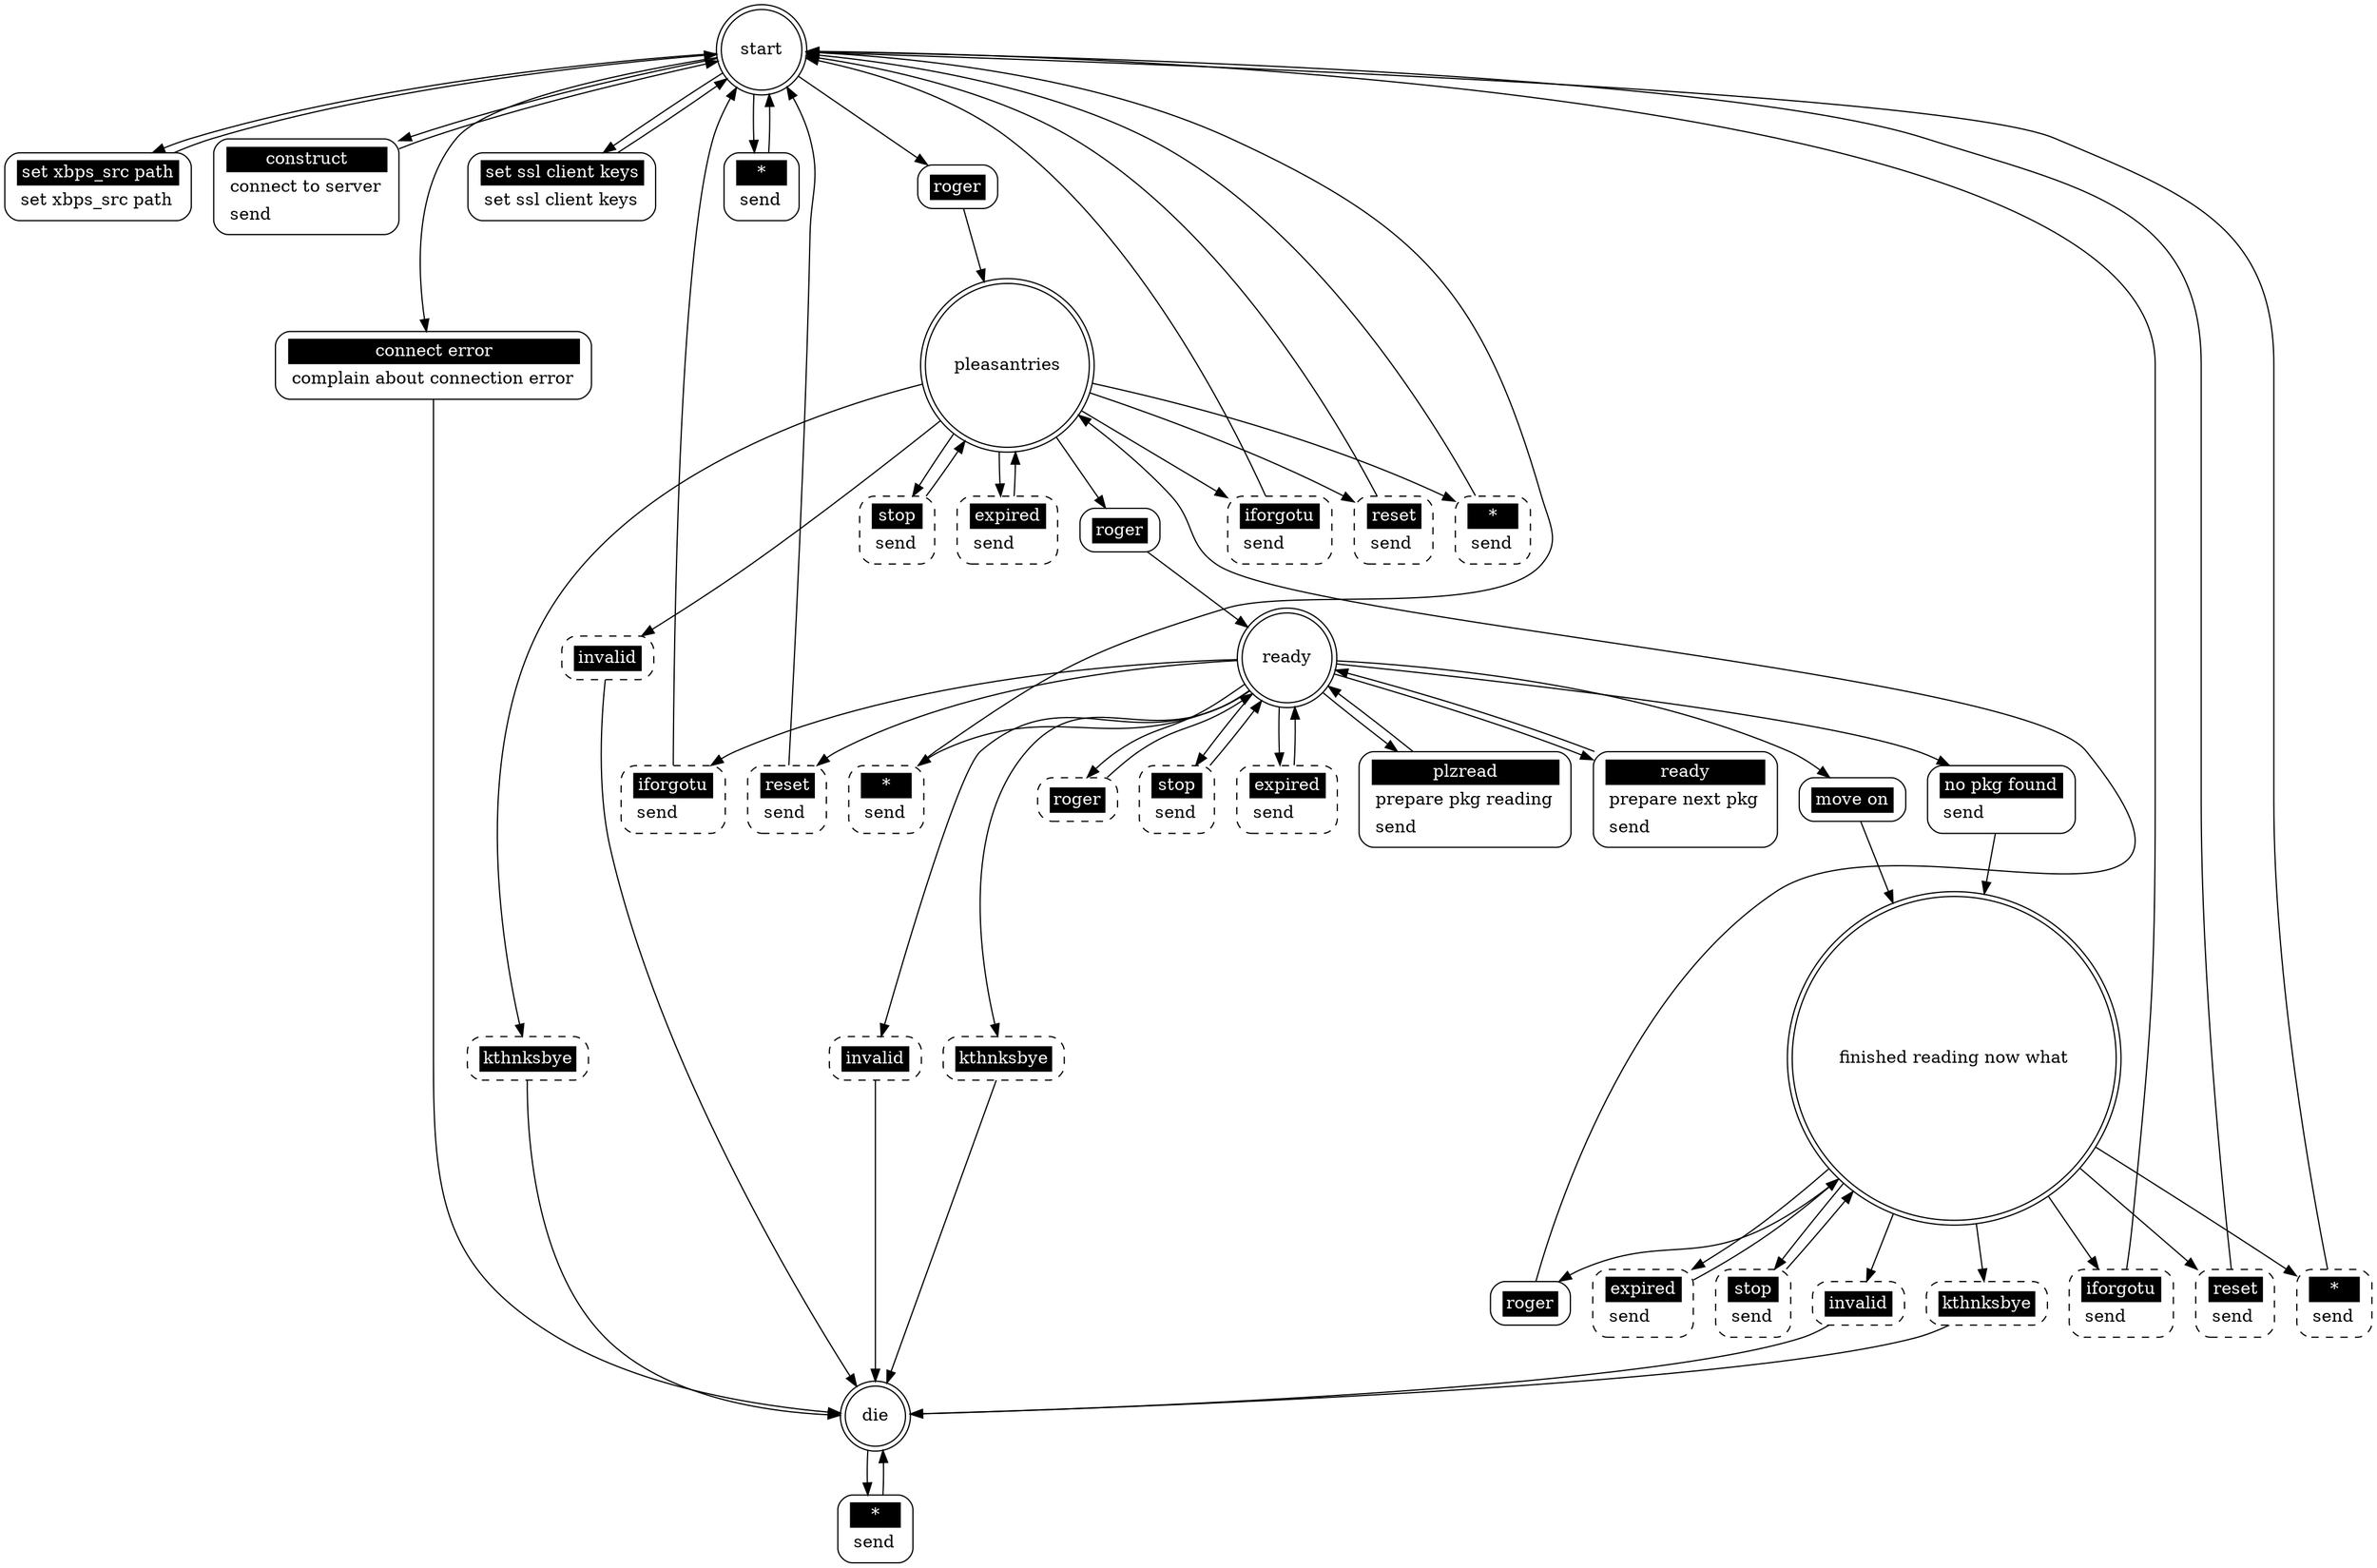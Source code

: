 ## Automatically generated from pkgimport_client.xml by gsl
digraph "pkgimport_client" {

 "start" [shape = "doublecircle"];
 "start set xbps_src path" [shape = "Mrecord" style = solid label = <<table border="0" cellborder="0" cellpadding="3" bgcolor="white"><tr><td bgcolor="black" align="center" colspan="2"><font color="white">set xbps_src path</font></td></tr><tr><td align="left" port="r3">set xbps_src path</td></tr></table>>];
 "start" -> "start set xbps_src path";
 "start set xbps_src path" -> "start";
 "start construct" [shape = "Mrecord" style = solid label = <<table border="0" cellborder="0" cellpadding="3" bgcolor="white"><tr><td bgcolor="black" align="center" colspan="2"><font color="white">construct</font></td></tr><tr><td align="left" port="r3">connect to server</td></tr><tr><td align="left" port="r3">send</td></tr></table>>];
 "start" -> "start construct";
 "start construct" -> "start";
 "start roger" [shape = "Mrecord" style = solid label = <<table border="0" cellborder="0" cellpadding="3" bgcolor="white"><tr><td bgcolor="black" align="center" colspan="2"><font color="white">roger</font></td></tr></table>>];
 "start" -> "start roger";
 "start roger" -> "pleasantries";
 "start set ssl client keys" [shape = "Mrecord" style = solid label = <<table border="0" cellborder="0" cellpadding="3" bgcolor="white"><tr><td bgcolor="black" align="center" colspan="2"><font color="white">set ssl client keys</font></td></tr><tr><td align="left" port="r3">set ssl client keys</td></tr></table>>];
 "start" -> "start set ssl client keys";
 "start set ssl client keys" -> "start";
 "start connect error" [shape = "Mrecord" style = solid label = <<table border="0" cellborder="0" cellpadding="3" bgcolor="white"><tr><td bgcolor="black" align="center" colspan="2"><font color="white">connect error</font></td></tr><tr><td align="left" port="r3">complain about connection error</td></tr></table>>];
 "start" -> "start connect error";
 "start connect error" -> "die";
 "start *" [shape = "Mrecord" style = solid label = <<table border="0" cellborder="0" cellpadding="3" bgcolor="white"><tr><td bgcolor="black" align="center" colspan="2"><font color="white">*</font></td></tr><tr><td align="left" port="r3">send</td></tr></table>>];
 "start" -> "start *";
 "start *" -> "start";

 "pleasantries" [shape = "doublecircle"];
 "pleasantries invalid" [shape = "Mrecord" style = dashed label = <<table border="0" cellborder="0" cellpadding="3" bgcolor="white"><tr><td bgcolor="black" align="center" colspan="2"><font color="white">invalid</font></td></tr></table>>];
 "pleasantries" -> "pleasantries invalid";
 "pleasantries invalid" -> "die";
 "pleasantries iforgotu" [shape = "Mrecord" style = dashed label = <<table border="0" cellborder="0" cellpadding="3" bgcolor="white"><tr><td bgcolor="black" align="center" colspan="2"><font color="white">iforgotu</font></td></tr><tr><td align="left" port="r3">send</td></tr></table>>];
 "pleasantries" -> "pleasantries iforgotu";
 "pleasantries iforgotu" -> "start";
 "pleasantries reset" [shape = "Mrecord" style = dashed label = <<table border="0" cellborder="0" cellpadding="3" bgcolor="white"><tr><td bgcolor="black" align="center" colspan="2"><font color="white">reset</font></td></tr><tr><td align="left" port="r3">send</td></tr></table>>];
 "pleasantries" -> "pleasantries reset";
 "pleasantries reset" -> "start";
 "pleasantries stop" [shape = "Mrecord" style = dashed label = <<table border="0" cellborder="0" cellpadding="3" bgcolor="white"><tr><td bgcolor="black" align="center" colspan="2"><font color="white">stop</font></td></tr><tr><td align="left" port="r3">send</td></tr></table>>];
 "pleasantries" -> "pleasantries stop";
 "pleasantries stop" -> "pleasantries";
 "pleasantries kthnksbye" [shape = "Mrecord" style = dashed label = <<table border="0" cellborder="0" cellpadding="3" bgcolor="white"><tr><td bgcolor="black" align="center" colspan="2"><font color="white">kthnksbye</font></td></tr></table>>];
 "pleasantries" -> "pleasantries kthnksbye";
 "pleasantries kthnksbye" -> "die";
 "pleasantries expired" [shape = "Mrecord" style = dashed label = <<table border="0" cellborder="0" cellpadding="3" bgcolor="white"><tr><td bgcolor="black" align="center" colspan="2"><font color="white">expired</font></td></tr><tr><td align="left" port="r3">send</td></tr></table>>];
 "pleasantries" -> "pleasantries expired";
 "pleasantries expired" -> "pleasantries";
 "pleasantries *" [shape = "Mrecord" style = dashed label = <<table border="0" cellborder="0" cellpadding="3" bgcolor="white"><tr><td bgcolor="black" align="center" colspan="2"><font color="white">*</font></td></tr><tr><td align="left" port="r3">send</td></tr></table>>];
 "pleasantries" -> "pleasantries *";
 "pleasantries *" -> "start";
 "pleasantries roger" [shape = "Mrecord" style = solid label = <<table border="0" cellborder="0" cellpadding="3" bgcolor="white"><tr><td bgcolor="black" align="center" colspan="2"><font color="white">roger</font></td></tr></table>>];
 "pleasantries" -> "pleasantries roger";
 "pleasantries roger" -> "ready";

 "ready" [shape = "doublecircle"];
 "ready invalid" [shape = "Mrecord" style = dashed label = <<table border="0" cellborder="0" cellpadding="3" bgcolor="white"><tr><td bgcolor="black" align="center" colspan="2"><font color="white">invalid</font></td></tr></table>>];
 "ready" -> "ready invalid";
 "ready invalid" -> "die";
 "ready iforgotu" [shape = "Mrecord" style = dashed label = <<table border="0" cellborder="0" cellpadding="3" bgcolor="white"><tr><td bgcolor="black" align="center" colspan="2"><font color="white">iforgotu</font></td></tr><tr><td align="left" port="r3">send</td></tr></table>>];
 "ready" -> "ready iforgotu";
 "ready iforgotu" -> "start";
 "ready roger" [shape = "Mrecord" style = dashed label = <<table border="0" cellborder="0" cellpadding="3" bgcolor="white"><tr><td bgcolor="black" align="center" colspan="2"><font color="white">roger</font></td></tr></table>>];
 "ready" -> "ready roger";
 "ready roger" -> "ready";
 "ready reset" [shape = "Mrecord" style = dashed label = <<table border="0" cellborder="0" cellpadding="3" bgcolor="white"><tr><td bgcolor="black" align="center" colspan="2"><font color="white">reset</font></td></tr><tr><td align="left" port="r3">send</td></tr></table>>];
 "ready" -> "ready reset";
 "ready reset" -> "start";
 "ready stop" [shape = "Mrecord" style = dashed label = <<table border="0" cellborder="0" cellpadding="3" bgcolor="white"><tr><td bgcolor="black" align="center" colspan="2"><font color="white">stop</font></td></tr><tr><td align="left" port="r3">send</td></tr></table>>];
 "ready" -> "ready stop";
 "ready stop" -> "ready";
 "ready kthnksbye" [shape = "Mrecord" style = dashed label = <<table border="0" cellborder="0" cellpadding="3" bgcolor="white"><tr><td bgcolor="black" align="center" colspan="2"><font color="white">kthnksbye</font></td></tr></table>>];
 "ready" -> "ready kthnksbye";
 "ready kthnksbye" -> "die";
 "ready expired" [shape = "Mrecord" style = dashed label = <<table border="0" cellborder="0" cellpadding="3" bgcolor="white"><tr><td bgcolor="black" align="center" colspan="2"><font color="white">expired</font></td></tr><tr><td align="left" port="r3">send</td></tr></table>>];
 "ready" -> "ready expired";
 "ready expired" -> "ready";
 "ready *" [shape = "Mrecord" style = dashed label = <<table border="0" cellborder="0" cellpadding="3" bgcolor="white"><tr><td bgcolor="black" align="center" colspan="2"><font color="white">*</font></td></tr><tr><td align="left" port="r3">send</td></tr></table>>];
 "ready" -> "ready *";
 "ready *" -> "start";
 "ready plzread" [shape = "Mrecord" style = solid label = <<table border="0" cellborder="0" cellpadding="3" bgcolor="white"><tr><td bgcolor="black" align="center" colspan="2"><font color="white">plzread</font></td></tr><tr><td align="left" port="r3">prepare pkg reading</td></tr><tr><td align="left" port="r3">send</td></tr></table>>];
 "ready" -> "ready plzread";
 "ready plzread" -> "ready";
 "ready ready" [shape = "Mrecord" style = solid label = <<table border="0" cellborder="0" cellpadding="3" bgcolor="white"><tr><td bgcolor="black" align="center" colspan="2"><font color="white">ready</font></td></tr><tr><td align="left" port="r3">prepare next pkg</td></tr><tr><td align="left" port="r3">send</td></tr></table>>];
 "ready" -> "ready ready";
 "ready ready" -> "ready";
 "ready no pkg found" [shape = "Mrecord" style = solid label = <<table border="0" cellborder="0" cellpadding="3" bgcolor="white"><tr><td bgcolor="black" align="center" colspan="2"><font color="white">no pkg found</font></td></tr><tr><td align="left" port="r3">send</td></tr></table>>];
 "ready" -> "ready no pkg found";
 "ready no pkg found" -> "finished reading now what";
 "ready move on" [shape = "Mrecord" style = solid label = <<table border="0" cellborder="0" cellpadding="3" bgcolor="white"><tr><td bgcolor="black" align="center" colspan="2"><font color="white">move on</font></td></tr></table>>];
 "ready" -> "ready move on";
 "ready move on" -> "finished reading now what";

 "finished reading now what" [shape = "doublecircle"];
 "finished reading now what invalid" [shape = "Mrecord" style = dashed label = <<table border="0" cellborder="0" cellpadding="3" bgcolor="white"><tr><td bgcolor="black" align="center" colspan="2"><font color="white">invalid</font></td></tr></table>>];
 "finished reading now what" -> "finished reading now what invalid";
 "finished reading now what invalid" -> "die";
 "finished reading now what iforgotu" [shape = "Mrecord" style = dashed label = <<table border="0" cellborder="0" cellpadding="3" bgcolor="white"><tr><td bgcolor="black" align="center" colspan="2"><font color="white">iforgotu</font></td></tr><tr><td align="left" port="r3">send</td></tr></table>>];
 "finished reading now what" -> "finished reading now what iforgotu";
 "finished reading now what iforgotu" -> "start";
 "finished reading now what reset" [shape = "Mrecord" style = dashed label = <<table border="0" cellborder="0" cellpadding="3" bgcolor="white"><tr><td bgcolor="black" align="center" colspan="2"><font color="white">reset</font></td></tr><tr><td align="left" port="r3">send</td></tr></table>>];
 "finished reading now what" -> "finished reading now what reset";
 "finished reading now what reset" -> "start";
 "finished reading now what stop" [shape = "Mrecord" style = dashed label = <<table border="0" cellborder="0" cellpadding="3" bgcolor="white"><tr><td bgcolor="black" align="center" colspan="2"><font color="white">stop</font></td></tr><tr><td align="left" port="r3">send</td></tr></table>>];
 "finished reading now what" -> "finished reading now what stop";
 "finished reading now what stop" -> "finished reading now what";
 "finished reading now what kthnksbye" [shape = "Mrecord" style = dashed label = <<table border="0" cellborder="0" cellpadding="3" bgcolor="white"><tr><td bgcolor="black" align="center" colspan="2"><font color="white">kthnksbye</font></td></tr></table>>];
 "finished reading now what" -> "finished reading now what kthnksbye";
 "finished reading now what kthnksbye" -> "die";
 "finished reading now what expired" [shape = "Mrecord" style = dashed label = <<table border="0" cellborder="0" cellpadding="3" bgcolor="white"><tr><td bgcolor="black" align="center" colspan="2"><font color="white">expired</font></td></tr><tr><td align="left" port="r3">send</td></tr></table>>];
 "finished reading now what" -> "finished reading now what expired";
 "finished reading now what expired" -> "finished reading now what";
 "finished reading now what *" [shape = "Mrecord" style = dashed label = <<table border="0" cellborder="0" cellpadding="3" bgcolor="white"><tr><td bgcolor="black" align="center" colspan="2"><font color="white">*</font></td></tr><tr><td align="left" port="r3">send</td></tr></table>>];
 "finished reading now what" -> "finished reading now what *";
 "finished reading now what *" -> "start";
 "finished reading now what roger" [shape = "Mrecord" style = solid label = <<table border="0" cellborder="0" cellpadding="3" bgcolor="white"><tr><td bgcolor="black" align="center" colspan="2"><font color="white">roger</font></td></tr></table>>];
 "finished reading now what" -> "finished reading now what roger";
 "finished reading now what roger" -> "pleasantries";

 "die" [shape = "doublecircle"];
 "die *" [shape = "Mrecord" style = solid label = <<table border="0" cellborder="0" cellpadding="3" bgcolor="white"><tr><td bgcolor="black" align="center" colspan="2"><font color="white">*</font></td></tr><tr><td align="left" port="r3">send</td></tr></table>>];
 "die" -> "die *";
 "die *" -> "die";
}
